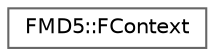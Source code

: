 digraph "Graphical Class Hierarchy"
{
 // INTERACTIVE_SVG=YES
 // LATEX_PDF_SIZE
  bgcolor="transparent";
  edge [fontname=Helvetica,fontsize=10,labelfontname=Helvetica,labelfontsize=10];
  node [fontname=Helvetica,fontsize=10,shape=box,height=0.2,width=0.4];
  rankdir="LR";
  Node0 [id="Node000000",label="FMD5::FContext",height=0.2,width=0.4,color="grey40", fillcolor="white", style="filled",URL="$d1/d08/structFMD5_1_1FContext.html",tooltip=" "];
}
